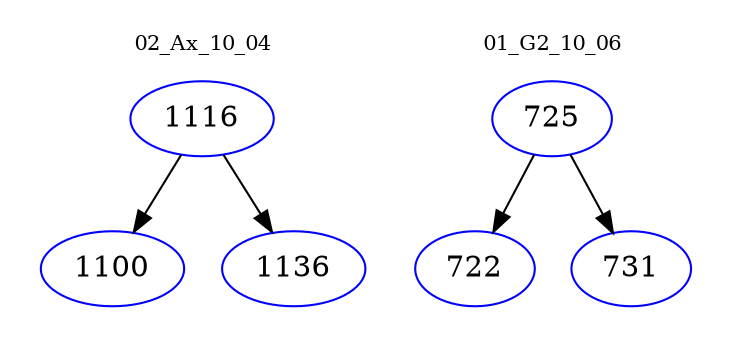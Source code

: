digraph{
subgraph cluster_0 {
color = white
label = "02_Ax_10_04";
fontsize=10;
T0_1116 [label="1116", color="blue"]
T0_1116 -> T0_1100 [color="black"]
T0_1100 [label="1100", color="blue"]
T0_1116 -> T0_1136 [color="black"]
T0_1136 [label="1136", color="blue"]
}
subgraph cluster_1 {
color = white
label = "01_G2_10_06";
fontsize=10;
T1_725 [label="725", color="blue"]
T1_725 -> T1_722 [color="black"]
T1_722 [label="722", color="blue"]
T1_725 -> T1_731 [color="black"]
T1_731 [label="731", color="blue"]
}
}
